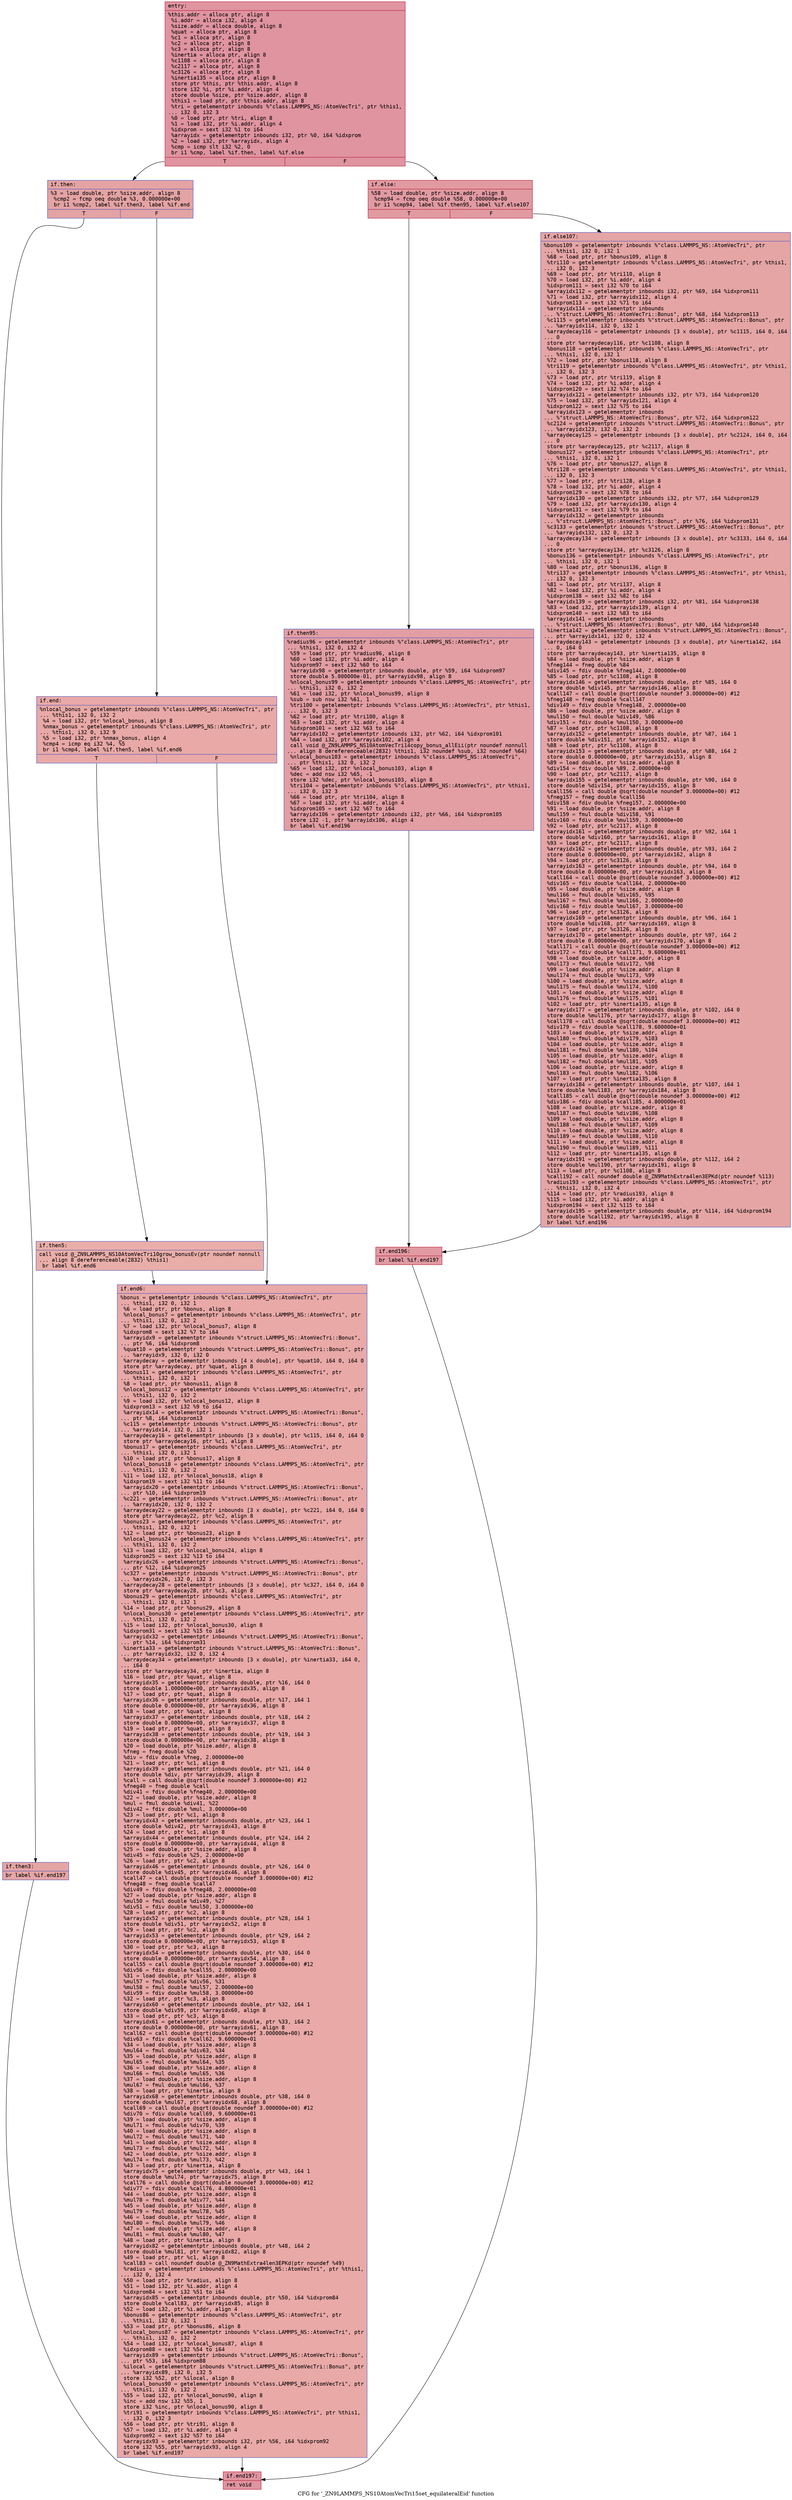digraph "CFG for '_ZN9LAMMPS_NS10AtomVecTri15set_equilateralEid' function" {
	label="CFG for '_ZN9LAMMPS_NS10AtomVecTri15set_equilateralEid' function";

	Node0x55c2b6770140 [shape=record,color="#b70d28ff", style=filled, fillcolor="#b70d2870" fontname="Courier",label="{entry:\l|  %this.addr = alloca ptr, align 8\l  %i.addr = alloca i32, align 4\l  %size.addr = alloca double, align 8\l  %quat = alloca ptr, align 8\l  %c1 = alloca ptr, align 8\l  %c2 = alloca ptr, align 8\l  %c3 = alloca ptr, align 8\l  %inertia = alloca ptr, align 8\l  %c1108 = alloca ptr, align 8\l  %c2117 = alloca ptr, align 8\l  %c3126 = alloca ptr, align 8\l  %inertia135 = alloca ptr, align 8\l  store ptr %this, ptr %this.addr, align 8\l  store i32 %i, ptr %i.addr, align 4\l  store double %size, ptr %size.addr, align 8\l  %this1 = load ptr, ptr %this.addr, align 8\l  %tri = getelementptr inbounds %\"class.LAMMPS_NS::AtomVecTri\", ptr %this1,\l... i32 0, i32 3\l  %0 = load ptr, ptr %tri, align 8\l  %1 = load i32, ptr %i.addr, align 4\l  %idxprom = sext i32 %1 to i64\l  %arrayidx = getelementptr inbounds i32, ptr %0, i64 %idxprom\l  %2 = load i32, ptr %arrayidx, align 4\l  %cmp = icmp slt i32 %2, 0\l  br i1 %cmp, label %if.then, label %if.else\l|{<s0>T|<s1>F}}"];
	Node0x55c2b6770140:s0 -> Node0x55c2b66dd930[tooltip="entry -> if.then\nProbability 37.50%" ];
	Node0x55c2b6770140:s1 -> Node0x55c2b66dd9a0[tooltip="entry -> if.else\nProbability 62.50%" ];
	Node0x55c2b66dd930 [shape=record,color="#3d50c3ff", style=filled, fillcolor="#c32e3170" fontname="Courier",label="{if.then:\l|  %3 = load double, ptr %size.addr, align 8\l  %cmp2 = fcmp oeq double %3, 0.000000e+00\l  br i1 %cmp2, label %if.then3, label %if.end\l|{<s0>T|<s1>F}}"];
	Node0x55c2b66dd930:s0 -> Node0x55c2b66ddbf0[tooltip="if.then -> if.then3\nProbability 62.50%" ];
	Node0x55c2b66dd930:s1 -> Node0x55c2b66ddf90[tooltip="if.then -> if.end\nProbability 37.50%" ];
	Node0x55c2b66ddbf0 [shape=record,color="#3d50c3ff", style=filled, fillcolor="#c5333470" fontname="Courier",label="{if.then3:\l|  br label %if.end197\l}"];
	Node0x55c2b66ddbf0 -> Node0x55c2b66de110[tooltip="if.then3 -> if.end197\nProbability 100.00%" ];
	Node0x55c2b66ddf90 [shape=record,color="#3d50c3ff", style=filled, fillcolor="#ca3b3770" fontname="Courier",label="{if.end:\l|  %nlocal_bonus = getelementptr inbounds %\"class.LAMMPS_NS::AtomVecTri\", ptr\l... %this1, i32 0, i32 2\l  %4 = load i32, ptr %nlocal_bonus, align 8\l  %nmax_bonus = getelementptr inbounds %\"class.LAMMPS_NS::AtomVecTri\", ptr\l... %this1, i32 0, i32 9\l  %5 = load i32, ptr %nmax_bonus, align 4\l  %cmp4 = icmp eq i32 %4, %5\l  br i1 %cmp4, label %if.then5, label %if.end6\l|{<s0>T|<s1>F}}"];
	Node0x55c2b66ddf90:s0 -> Node0x55c2b66de590[tooltip="if.end -> if.then5\nProbability 50.00%" ];
	Node0x55c2b66ddf90:s1 -> Node0x55c2b66de610[tooltip="if.end -> if.end6\nProbability 50.00%" ];
	Node0x55c2b66de590 [shape=record,color="#3d50c3ff", style=filled, fillcolor="#d0473d70" fontname="Courier",label="{if.then5:\l|  call void @_ZN9LAMMPS_NS10AtomVecTri10grow_bonusEv(ptr noundef nonnull\l... align 8 dereferenceable(2832) %this1)\l  br label %if.end6\l}"];
	Node0x55c2b66de590 -> Node0x55c2b66de610[tooltip="if.then5 -> if.end6\nProbability 100.00%" ];
	Node0x55c2b66de610 [shape=record,color="#3d50c3ff", style=filled, fillcolor="#ca3b3770" fontname="Courier",label="{if.end6:\l|  %bonus = getelementptr inbounds %\"class.LAMMPS_NS::AtomVecTri\", ptr\l... %this1, i32 0, i32 1\l  %6 = load ptr, ptr %bonus, align 8\l  %nlocal_bonus7 = getelementptr inbounds %\"class.LAMMPS_NS::AtomVecTri\", ptr\l... %this1, i32 0, i32 2\l  %7 = load i32, ptr %nlocal_bonus7, align 8\l  %idxprom8 = sext i32 %7 to i64\l  %arrayidx9 = getelementptr inbounds %\"struct.LAMMPS_NS::AtomVecTri::Bonus\",\l... ptr %6, i64 %idxprom8\l  %quat10 = getelementptr inbounds %\"struct.LAMMPS_NS::AtomVecTri::Bonus\", ptr\l... %arrayidx9, i32 0, i32 0\l  %arraydecay = getelementptr inbounds [4 x double], ptr %quat10, i64 0, i64 0\l  store ptr %arraydecay, ptr %quat, align 8\l  %bonus11 = getelementptr inbounds %\"class.LAMMPS_NS::AtomVecTri\", ptr\l... %this1, i32 0, i32 1\l  %8 = load ptr, ptr %bonus11, align 8\l  %nlocal_bonus12 = getelementptr inbounds %\"class.LAMMPS_NS::AtomVecTri\", ptr\l... %this1, i32 0, i32 2\l  %9 = load i32, ptr %nlocal_bonus12, align 8\l  %idxprom13 = sext i32 %9 to i64\l  %arrayidx14 = getelementptr inbounds %\"struct.LAMMPS_NS::AtomVecTri::Bonus\",\l... ptr %8, i64 %idxprom13\l  %c115 = getelementptr inbounds %\"struct.LAMMPS_NS::AtomVecTri::Bonus\", ptr\l... %arrayidx14, i32 0, i32 1\l  %arraydecay16 = getelementptr inbounds [3 x double], ptr %c115, i64 0, i64 0\l  store ptr %arraydecay16, ptr %c1, align 8\l  %bonus17 = getelementptr inbounds %\"class.LAMMPS_NS::AtomVecTri\", ptr\l... %this1, i32 0, i32 1\l  %10 = load ptr, ptr %bonus17, align 8\l  %nlocal_bonus18 = getelementptr inbounds %\"class.LAMMPS_NS::AtomVecTri\", ptr\l... %this1, i32 0, i32 2\l  %11 = load i32, ptr %nlocal_bonus18, align 8\l  %idxprom19 = sext i32 %11 to i64\l  %arrayidx20 = getelementptr inbounds %\"struct.LAMMPS_NS::AtomVecTri::Bonus\",\l... ptr %10, i64 %idxprom19\l  %c221 = getelementptr inbounds %\"struct.LAMMPS_NS::AtomVecTri::Bonus\", ptr\l... %arrayidx20, i32 0, i32 2\l  %arraydecay22 = getelementptr inbounds [3 x double], ptr %c221, i64 0, i64 0\l  store ptr %arraydecay22, ptr %c2, align 8\l  %bonus23 = getelementptr inbounds %\"class.LAMMPS_NS::AtomVecTri\", ptr\l... %this1, i32 0, i32 1\l  %12 = load ptr, ptr %bonus23, align 8\l  %nlocal_bonus24 = getelementptr inbounds %\"class.LAMMPS_NS::AtomVecTri\", ptr\l... %this1, i32 0, i32 2\l  %13 = load i32, ptr %nlocal_bonus24, align 8\l  %idxprom25 = sext i32 %13 to i64\l  %arrayidx26 = getelementptr inbounds %\"struct.LAMMPS_NS::AtomVecTri::Bonus\",\l... ptr %12, i64 %idxprom25\l  %c327 = getelementptr inbounds %\"struct.LAMMPS_NS::AtomVecTri::Bonus\", ptr\l... %arrayidx26, i32 0, i32 3\l  %arraydecay28 = getelementptr inbounds [3 x double], ptr %c327, i64 0, i64 0\l  store ptr %arraydecay28, ptr %c3, align 8\l  %bonus29 = getelementptr inbounds %\"class.LAMMPS_NS::AtomVecTri\", ptr\l... %this1, i32 0, i32 1\l  %14 = load ptr, ptr %bonus29, align 8\l  %nlocal_bonus30 = getelementptr inbounds %\"class.LAMMPS_NS::AtomVecTri\", ptr\l... %this1, i32 0, i32 2\l  %15 = load i32, ptr %nlocal_bonus30, align 8\l  %idxprom31 = sext i32 %15 to i64\l  %arrayidx32 = getelementptr inbounds %\"struct.LAMMPS_NS::AtomVecTri::Bonus\",\l... ptr %14, i64 %idxprom31\l  %inertia33 = getelementptr inbounds %\"struct.LAMMPS_NS::AtomVecTri::Bonus\",\l... ptr %arrayidx32, i32 0, i32 4\l  %arraydecay34 = getelementptr inbounds [3 x double], ptr %inertia33, i64 0,\l... i64 0\l  store ptr %arraydecay34, ptr %inertia, align 8\l  %16 = load ptr, ptr %quat, align 8\l  %arrayidx35 = getelementptr inbounds double, ptr %16, i64 0\l  store double 1.000000e+00, ptr %arrayidx35, align 8\l  %17 = load ptr, ptr %quat, align 8\l  %arrayidx36 = getelementptr inbounds double, ptr %17, i64 1\l  store double 0.000000e+00, ptr %arrayidx36, align 8\l  %18 = load ptr, ptr %quat, align 8\l  %arrayidx37 = getelementptr inbounds double, ptr %18, i64 2\l  store double 0.000000e+00, ptr %arrayidx37, align 8\l  %19 = load ptr, ptr %quat, align 8\l  %arrayidx38 = getelementptr inbounds double, ptr %19, i64 3\l  store double 0.000000e+00, ptr %arrayidx38, align 8\l  %20 = load double, ptr %size.addr, align 8\l  %fneg = fneg double %20\l  %div = fdiv double %fneg, 2.000000e+00\l  %21 = load ptr, ptr %c1, align 8\l  %arrayidx39 = getelementptr inbounds double, ptr %21, i64 0\l  store double %div, ptr %arrayidx39, align 8\l  %call = call double @sqrt(double noundef 3.000000e+00) #12\l  %fneg40 = fneg double %call\l  %div41 = fdiv double %fneg40, 2.000000e+00\l  %22 = load double, ptr %size.addr, align 8\l  %mul = fmul double %div41, %22\l  %div42 = fdiv double %mul, 3.000000e+00\l  %23 = load ptr, ptr %c1, align 8\l  %arrayidx43 = getelementptr inbounds double, ptr %23, i64 1\l  store double %div42, ptr %arrayidx43, align 8\l  %24 = load ptr, ptr %c1, align 8\l  %arrayidx44 = getelementptr inbounds double, ptr %24, i64 2\l  store double 0.000000e+00, ptr %arrayidx44, align 8\l  %25 = load double, ptr %size.addr, align 8\l  %div45 = fdiv double %25, 2.000000e+00\l  %26 = load ptr, ptr %c2, align 8\l  %arrayidx46 = getelementptr inbounds double, ptr %26, i64 0\l  store double %div45, ptr %arrayidx46, align 8\l  %call47 = call double @sqrt(double noundef 3.000000e+00) #12\l  %fneg48 = fneg double %call47\l  %div49 = fdiv double %fneg48, 2.000000e+00\l  %27 = load double, ptr %size.addr, align 8\l  %mul50 = fmul double %div49, %27\l  %div51 = fdiv double %mul50, 3.000000e+00\l  %28 = load ptr, ptr %c2, align 8\l  %arrayidx52 = getelementptr inbounds double, ptr %28, i64 1\l  store double %div51, ptr %arrayidx52, align 8\l  %29 = load ptr, ptr %c2, align 8\l  %arrayidx53 = getelementptr inbounds double, ptr %29, i64 2\l  store double 0.000000e+00, ptr %arrayidx53, align 8\l  %30 = load ptr, ptr %c3, align 8\l  %arrayidx54 = getelementptr inbounds double, ptr %30, i64 0\l  store double 0.000000e+00, ptr %arrayidx54, align 8\l  %call55 = call double @sqrt(double noundef 3.000000e+00) #12\l  %div56 = fdiv double %call55, 2.000000e+00\l  %31 = load double, ptr %size.addr, align 8\l  %mul57 = fmul double %div56, %31\l  %mul58 = fmul double %mul57, 2.000000e+00\l  %div59 = fdiv double %mul58, 3.000000e+00\l  %32 = load ptr, ptr %c3, align 8\l  %arrayidx60 = getelementptr inbounds double, ptr %32, i64 1\l  store double %div59, ptr %arrayidx60, align 8\l  %33 = load ptr, ptr %c3, align 8\l  %arrayidx61 = getelementptr inbounds double, ptr %33, i64 2\l  store double 0.000000e+00, ptr %arrayidx61, align 8\l  %call62 = call double @sqrt(double noundef 3.000000e+00) #12\l  %div63 = fdiv double %call62, 9.600000e+01\l  %34 = load double, ptr %size.addr, align 8\l  %mul64 = fmul double %div63, %34\l  %35 = load double, ptr %size.addr, align 8\l  %mul65 = fmul double %mul64, %35\l  %36 = load double, ptr %size.addr, align 8\l  %mul66 = fmul double %mul65, %36\l  %37 = load double, ptr %size.addr, align 8\l  %mul67 = fmul double %mul66, %37\l  %38 = load ptr, ptr %inertia, align 8\l  %arrayidx68 = getelementptr inbounds double, ptr %38, i64 0\l  store double %mul67, ptr %arrayidx68, align 8\l  %call69 = call double @sqrt(double noundef 3.000000e+00) #12\l  %div70 = fdiv double %call69, 9.600000e+01\l  %39 = load double, ptr %size.addr, align 8\l  %mul71 = fmul double %div70, %39\l  %40 = load double, ptr %size.addr, align 8\l  %mul72 = fmul double %mul71, %40\l  %41 = load double, ptr %size.addr, align 8\l  %mul73 = fmul double %mul72, %41\l  %42 = load double, ptr %size.addr, align 8\l  %mul74 = fmul double %mul73, %42\l  %43 = load ptr, ptr %inertia, align 8\l  %arrayidx75 = getelementptr inbounds double, ptr %43, i64 1\l  store double %mul74, ptr %arrayidx75, align 8\l  %call76 = call double @sqrt(double noundef 3.000000e+00) #12\l  %div77 = fdiv double %call76, 4.800000e+01\l  %44 = load double, ptr %size.addr, align 8\l  %mul78 = fmul double %div77, %44\l  %45 = load double, ptr %size.addr, align 8\l  %mul79 = fmul double %mul78, %45\l  %46 = load double, ptr %size.addr, align 8\l  %mul80 = fmul double %mul79, %46\l  %47 = load double, ptr %size.addr, align 8\l  %mul81 = fmul double %mul80, %47\l  %48 = load ptr, ptr %inertia, align 8\l  %arrayidx82 = getelementptr inbounds double, ptr %48, i64 2\l  store double %mul81, ptr %arrayidx82, align 8\l  %49 = load ptr, ptr %c1, align 8\l  %call83 = call noundef double @_ZN9MathExtra4len3EPKd(ptr noundef %49)\l  %radius = getelementptr inbounds %\"class.LAMMPS_NS::AtomVecTri\", ptr %this1,\l... i32 0, i32 4\l  %50 = load ptr, ptr %radius, align 8\l  %51 = load i32, ptr %i.addr, align 4\l  %idxprom84 = sext i32 %51 to i64\l  %arrayidx85 = getelementptr inbounds double, ptr %50, i64 %idxprom84\l  store double %call83, ptr %arrayidx85, align 8\l  %52 = load i32, ptr %i.addr, align 4\l  %bonus86 = getelementptr inbounds %\"class.LAMMPS_NS::AtomVecTri\", ptr\l... %this1, i32 0, i32 1\l  %53 = load ptr, ptr %bonus86, align 8\l  %nlocal_bonus87 = getelementptr inbounds %\"class.LAMMPS_NS::AtomVecTri\", ptr\l... %this1, i32 0, i32 2\l  %54 = load i32, ptr %nlocal_bonus87, align 8\l  %idxprom88 = sext i32 %54 to i64\l  %arrayidx89 = getelementptr inbounds %\"struct.LAMMPS_NS::AtomVecTri::Bonus\",\l... ptr %53, i64 %idxprom88\l  %ilocal = getelementptr inbounds %\"struct.LAMMPS_NS::AtomVecTri::Bonus\", ptr\l... %arrayidx89, i32 0, i32 5\l  store i32 %52, ptr %ilocal, align 8\l  %nlocal_bonus90 = getelementptr inbounds %\"class.LAMMPS_NS::AtomVecTri\", ptr\l... %this1, i32 0, i32 2\l  %55 = load i32, ptr %nlocal_bonus90, align 8\l  %inc = add nsw i32 %55, 1\l  store i32 %inc, ptr %nlocal_bonus90, align 8\l  %tri91 = getelementptr inbounds %\"class.LAMMPS_NS::AtomVecTri\", ptr %this1,\l... i32 0, i32 3\l  %56 = load ptr, ptr %tri91, align 8\l  %57 = load i32, ptr %i.addr, align 4\l  %idxprom92 = sext i32 %57 to i64\l  %arrayidx93 = getelementptr inbounds i32, ptr %56, i64 %idxprom92\l  store i32 %55, ptr %arrayidx93, align 4\l  br label %if.end197\l}"];
	Node0x55c2b66de610 -> Node0x55c2b66de110[tooltip="if.end6 -> if.end197\nProbability 100.00%" ];
	Node0x55c2b66dd9a0 [shape=record,color="#b70d28ff", style=filled, fillcolor="#bb1b2c70" fontname="Courier",label="{if.else:\l|  %58 = load double, ptr %size.addr, align 8\l  %cmp94 = fcmp oeq double %58, 0.000000e+00\l  br i1 %cmp94, label %if.then95, label %if.else107\l|{<s0>T|<s1>F}}"];
	Node0x55c2b66dd9a0:s0 -> Node0x55c2b66e7330[tooltip="if.else -> if.then95\nProbability 62.50%" ];
	Node0x55c2b66dd9a0:s1 -> Node0x55c2b66e73b0[tooltip="if.else -> if.else107\nProbability 37.50%" ];
	Node0x55c2b66e7330 [shape=record,color="#3d50c3ff", style=filled, fillcolor="#be242e70" fontname="Courier",label="{if.then95:\l|  %radius96 = getelementptr inbounds %\"class.LAMMPS_NS::AtomVecTri\", ptr\l... %this1, i32 0, i32 4\l  %59 = load ptr, ptr %radius96, align 8\l  %60 = load i32, ptr %i.addr, align 4\l  %idxprom97 = sext i32 %60 to i64\l  %arrayidx98 = getelementptr inbounds double, ptr %59, i64 %idxprom97\l  store double 5.000000e-01, ptr %arrayidx98, align 8\l  %nlocal_bonus99 = getelementptr inbounds %\"class.LAMMPS_NS::AtomVecTri\", ptr\l... %this1, i32 0, i32 2\l  %61 = load i32, ptr %nlocal_bonus99, align 8\l  %sub = sub nsw i32 %61, 1\l  %tri100 = getelementptr inbounds %\"class.LAMMPS_NS::AtomVecTri\", ptr %this1,\l... i32 0, i32 3\l  %62 = load ptr, ptr %tri100, align 8\l  %63 = load i32, ptr %i.addr, align 4\l  %idxprom101 = sext i32 %63 to i64\l  %arrayidx102 = getelementptr inbounds i32, ptr %62, i64 %idxprom101\l  %64 = load i32, ptr %arrayidx102, align 4\l  call void @_ZN9LAMMPS_NS10AtomVecTri14copy_bonus_allEii(ptr noundef nonnull\l... align 8 dereferenceable(2832) %this1, i32 noundef %sub, i32 noundef %64)\l  %nlocal_bonus103 = getelementptr inbounds %\"class.LAMMPS_NS::AtomVecTri\",\l... ptr %this1, i32 0, i32 2\l  %65 = load i32, ptr %nlocal_bonus103, align 8\l  %dec = add nsw i32 %65, -1\l  store i32 %dec, ptr %nlocal_bonus103, align 8\l  %tri104 = getelementptr inbounds %\"class.LAMMPS_NS::AtomVecTri\", ptr %this1,\l... i32 0, i32 3\l  %66 = load ptr, ptr %tri104, align 8\l  %67 = load i32, ptr %i.addr, align 4\l  %idxprom105 = sext i32 %67 to i64\l  %arrayidx106 = getelementptr inbounds i32, ptr %66, i64 %idxprom105\l  store i32 -1, ptr %arrayidx106, align 4\l  br label %if.end196\l}"];
	Node0x55c2b66e7330 -> Node0x55c2b66e8650[tooltip="if.then95 -> if.end196\nProbability 100.00%" ];
	Node0x55c2b66e73b0 [shape=record,color="#3d50c3ff", style=filled, fillcolor="#c5333470" fontname="Courier",label="{if.else107:\l|  %bonus109 = getelementptr inbounds %\"class.LAMMPS_NS::AtomVecTri\", ptr\l... %this1, i32 0, i32 1\l  %68 = load ptr, ptr %bonus109, align 8\l  %tri110 = getelementptr inbounds %\"class.LAMMPS_NS::AtomVecTri\", ptr %this1,\l... i32 0, i32 3\l  %69 = load ptr, ptr %tri110, align 8\l  %70 = load i32, ptr %i.addr, align 4\l  %idxprom111 = sext i32 %70 to i64\l  %arrayidx112 = getelementptr inbounds i32, ptr %69, i64 %idxprom111\l  %71 = load i32, ptr %arrayidx112, align 4\l  %idxprom113 = sext i32 %71 to i64\l  %arrayidx114 = getelementptr inbounds\l... %\"struct.LAMMPS_NS::AtomVecTri::Bonus\", ptr %68, i64 %idxprom113\l  %c1115 = getelementptr inbounds %\"struct.LAMMPS_NS::AtomVecTri::Bonus\", ptr\l... %arrayidx114, i32 0, i32 1\l  %arraydecay116 = getelementptr inbounds [3 x double], ptr %c1115, i64 0, i64\l... 0\l  store ptr %arraydecay116, ptr %c1108, align 8\l  %bonus118 = getelementptr inbounds %\"class.LAMMPS_NS::AtomVecTri\", ptr\l... %this1, i32 0, i32 1\l  %72 = load ptr, ptr %bonus118, align 8\l  %tri119 = getelementptr inbounds %\"class.LAMMPS_NS::AtomVecTri\", ptr %this1,\l... i32 0, i32 3\l  %73 = load ptr, ptr %tri119, align 8\l  %74 = load i32, ptr %i.addr, align 4\l  %idxprom120 = sext i32 %74 to i64\l  %arrayidx121 = getelementptr inbounds i32, ptr %73, i64 %idxprom120\l  %75 = load i32, ptr %arrayidx121, align 4\l  %idxprom122 = sext i32 %75 to i64\l  %arrayidx123 = getelementptr inbounds\l... %\"struct.LAMMPS_NS::AtomVecTri::Bonus\", ptr %72, i64 %idxprom122\l  %c2124 = getelementptr inbounds %\"struct.LAMMPS_NS::AtomVecTri::Bonus\", ptr\l... %arrayidx123, i32 0, i32 2\l  %arraydecay125 = getelementptr inbounds [3 x double], ptr %c2124, i64 0, i64\l... 0\l  store ptr %arraydecay125, ptr %c2117, align 8\l  %bonus127 = getelementptr inbounds %\"class.LAMMPS_NS::AtomVecTri\", ptr\l... %this1, i32 0, i32 1\l  %76 = load ptr, ptr %bonus127, align 8\l  %tri128 = getelementptr inbounds %\"class.LAMMPS_NS::AtomVecTri\", ptr %this1,\l... i32 0, i32 3\l  %77 = load ptr, ptr %tri128, align 8\l  %78 = load i32, ptr %i.addr, align 4\l  %idxprom129 = sext i32 %78 to i64\l  %arrayidx130 = getelementptr inbounds i32, ptr %77, i64 %idxprom129\l  %79 = load i32, ptr %arrayidx130, align 4\l  %idxprom131 = sext i32 %79 to i64\l  %arrayidx132 = getelementptr inbounds\l... %\"struct.LAMMPS_NS::AtomVecTri::Bonus\", ptr %76, i64 %idxprom131\l  %c3133 = getelementptr inbounds %\"struct.LAMMPS_NS::AtomVecTri::Bonus\", ptr\l... %arrayidx132, i32 0, i32 3\l  %arraydecay134 = getelementptr inbounds [3 x double], ptr %c3133, i64 0, i64\l... 0\l  store ptr %arraydecay134, ptr %c3126, align 8\l  %bonus136 = getelementptr inbounds %\"class.LAMMPS_NS::AtomVecTri\", ptr\l... %this1, i32 0, i32 1\l  %80 = load ptr, ptr %bonus136, align 8\l  %tri137 = getelementptr inbounds %\"class.LAMMPS_NS::AtomVecTri\", ptr %this1,\l... i32 0, i32 3\l  %81 = load ptr, ptr %tri137, align 8\l  %82 = load i32, ptr %i.addr, align 4\l  %idxprom138 = sext i32 %82 to i64\l  %arrayidx139 = getelementptr inbounds i32, ptr %81, i64 %idxprom138\l  %83 = load i32, ptr %arrayidx139, align 4\l  %idxprom140 = sext i32 %83 to i64\l  %arrayidx141 = getelementptr inbounds\l... %\"struct.LAMMPS_NS::AtomVecTri::Bonus\", ptr %80, i64 %idxprom140\l  %inertia142 = getelementptr inbounds %\"struct.LAMMPS_NS::AtomVecTri::Bonus\",\l... ptr %arrayidx141, i32 0, i32 4\l  %arraydecay143 = getelementptr inbounds [3 x double], ptr %inertia142, i64\l... 0, i64 0\l  store ptr %arraydecay143, ptr %inertia135, align 8\l  %84 = load double, ptr %size.addr, align 8\l  %fneg144 = fneg double %84\l  %div145 = fdiv double %fneg144, 2.000000e+00\l  %85 = load ptr, ptr %c1108, align 8\l  %arrayidx146 = getelementptr inbounds double, ptr %85, i64 0\l  store double %div145, ptr %arrayidx146, align 8\l  %call147 = call double @sqrt(double noundef 3.000000e+00) #12\l  %fneg148 = fneg double %call147\l  %div149 = fdiv double %fneg148, 2.000000e+00\l  %86 = load double, ptr %size.addr, align 8\l  %mul150 = fmul double %div149, %86\l  %div151 = fdiv double %mul150, 3.000000e+00\l  %87 = load ptr, ptr %c1108, align 8\l  %arrayidx152 = getelementptr inbounds double, ptr %87, i64 1\l  store double %div151, ptr %arrayidx152, align 8\l  %88 = load ptr, ptr %c1108, align 8\l  %arrayidx153 = getelementptr inbounds double, ptr %88, i64 2\l  store double 0.000000e+00, ptr %arrayidx153, align 8\l  %89 = load double, ptr %size.addr, align 8\l  %div154 = fdiv double %89, 2.000000e+00\l  %90 = load ptr, ptr %c2117, align 8\l  %arrayidx155 = getelementptr inbounds double, ptr %90, i64 0\l  store double %div154, ptr %arrayidx155, align 8\l  %call156 = call double @sqrt(double noundef 3.000000e+00) #12\l  %fneg157 = fneg double %call156\l  %div158 = fdiv double %fneg157, 2.000000e+00\l  %91 = load double, ptr %size.addr, align 8\l  %mul159 = fmul double %div158, %91\l  %div160 = fdiv double %mul159, 3.000000e+00\l  %92 = load ptr, ptr %c2117, align 8\l  %arrayidx161 = getelementptr inbounds double, ptr %92, i64 1\l  store double %div160, ptr %arrayidx161, align 8\l  %93 = load ptr, ptr %c2117, align 8\l  %arrayidx162 = getelementptr inbounds double, ptr %93, i64 2\l  store double 0.000000e+00, ptr %arrayidx162, align 8\l  %94 = load ptr, ptr %c3126, align 8\l  %arrayidx163 = getelementptr inbounds double, ptr %94, i64 0\l  store double 0.000000e+00, ptr %arrayidx163, align 8\l  %call164 = call double @sqrt(double noundef 3.000000e+00) #12\l  %div165 = fdiv double %call164, 2.000000e+00\l  %95 = load double, ptr %size.addr, align 8\l  %mul166 = fmul double %div165, %95\l  %mul167 = fmul double %mul166, 2.000000e+00\l  %div168 = fdiv double %mul167, 3.000000e+00\l  %96 = load ptr, ptr %c3126, align 8\l  %arrayidx169 = getelementptr inbounds double, ptr %96, i64 1\l  store double %div168, ptr %arrayidx169, align 8\l  %97 = load ptr, ptr %c3126, align 8\l  %arrayidx170 = getelementptr inbounds double, ptr %97, i64 2\l  store double 0.000000e+00, ptr %arrayidx170, align 8\l  %call171 = call double @sqrt(double noundef 3.000000e+00) #12\l  %div172 = fdiv double %call171, 9.600000e+01\l  %98 = load double, ptr %size.addr, align 8\l  %mul173 = fmul double %div172, %98\l  %99 = load double, ptr %size.addr, align 8\l  %mul174 = fmul double %mul173, %99\l  %100 = load double, ptr %size.addr, align 8\l  %mul175 = fmul double %mul174, %100\l  %101 = load double, ptr %size.addr, align 8\l  %mul176 = fmul double %mul175, %101\l  %102 = load ptr, ptr %inertia135, align 8\l  %arrayidx177 = getelementptr inbounds double, ptr %102, i64 0\l  store double %mul176, ptr %arrayidx177, align 8\l  %call178 = call double @sqrt(double noundef 3.000000e+00) #12\l  %div179 = fdiv double %call178, 9.600000e+01\l  %103 = load double, ptr %size.addr, align 8\l  %mul180 = fmul double %div179, %103\l  %104 = load double, ptr %size.addr, align 8\l  %mul181 = fmul double %mul180, %104\l  %105 = load double, ptr %size.addr, align 8\l  %mul182 = fmul double %mul181, %105\l  %106 = load double, ptr %size.addr, align 8\l  %mul183 = fmul double %mul182, %106\l  %107 = load ptr, ptr %inertia135, align 8\l  %arrayidx184 = getelementptr inbounds double, ptr %107, i64 1\l  store double %mul183, ptr %arrayidx184, align 8\l  %call185 = call double @sqrt(double noundef 3.000000e+00) #12\l  %div186 = fdiv double %call185, 4.800000e+01\l  %108 = load double, ptr %size.addr, align 8\l  %mul187 = fmul double %div186, %108\l  %109 = load double, ptr %size.addr, align 8\l  %mul188 = fmul double %mul187, %109\l  %110 = load double, ptr %size.addr, align 8\l  %mul189 = fmul double %mul188, %110\l  %111 = load double, ptr %size.addr, align 8\l  %mul190 = fmul double %mul189, %111\l  %112 = load ptr, ptr %inertia135, align 8\l  %arrayidx191 = getelementptr inbounds double, ptr %112, i64 2\l  store double %mul190, ptr %arrayidx191, align 8\l  %113 = load ptr, ptr %c1108, align 8\l  %call192 = call noundef double @_ZN9MathExtra4len3EPKd(ptr noundef %113)\l  %radius193 = getelementptr inbounds %\"class.LAMMPS_NS::AtomVecTri\", ptr\l... %this1, i32 0, i32 4\l  %114 = load ptr, ptr %radius193, align 8\l  %115 = load i32, ptr %i.addr, align 4\l  %idxprom194 = sext i32 %115 to i64\l  %arrayidx195 = getelementptr inbounds double, ptr %114, i64 %idxprom194\l  store double %call192, ptr %arrayidx195, align 8\l  br label %if.end196\l}"];
	Node0x55c2b66e73b0 -> Node0x55c2b66e8650[tooltip="if.else107 -> if.end196\nProbability 100.00%" ];
	Node0x55c2b66e8650 [shape=record,color="#b70d28ff", style=filled, fillcolor="#bb1b2c70" fontname="Courier",label="{if.end196:\l|  br label %if.end197\l}"];
	Node0x55c2b66e8650 -> Node0x55c2b66de110[tooltip="if.end196 -> if.end197\nProbability 100.00%" ];
	Node0x55c2b66de110 [shape=record,color="#b70d28ff", style=filled, fillcolor="#b70d2870" fontname="Courier",label="{if.end197:\l|  ret void\l}"];
}
